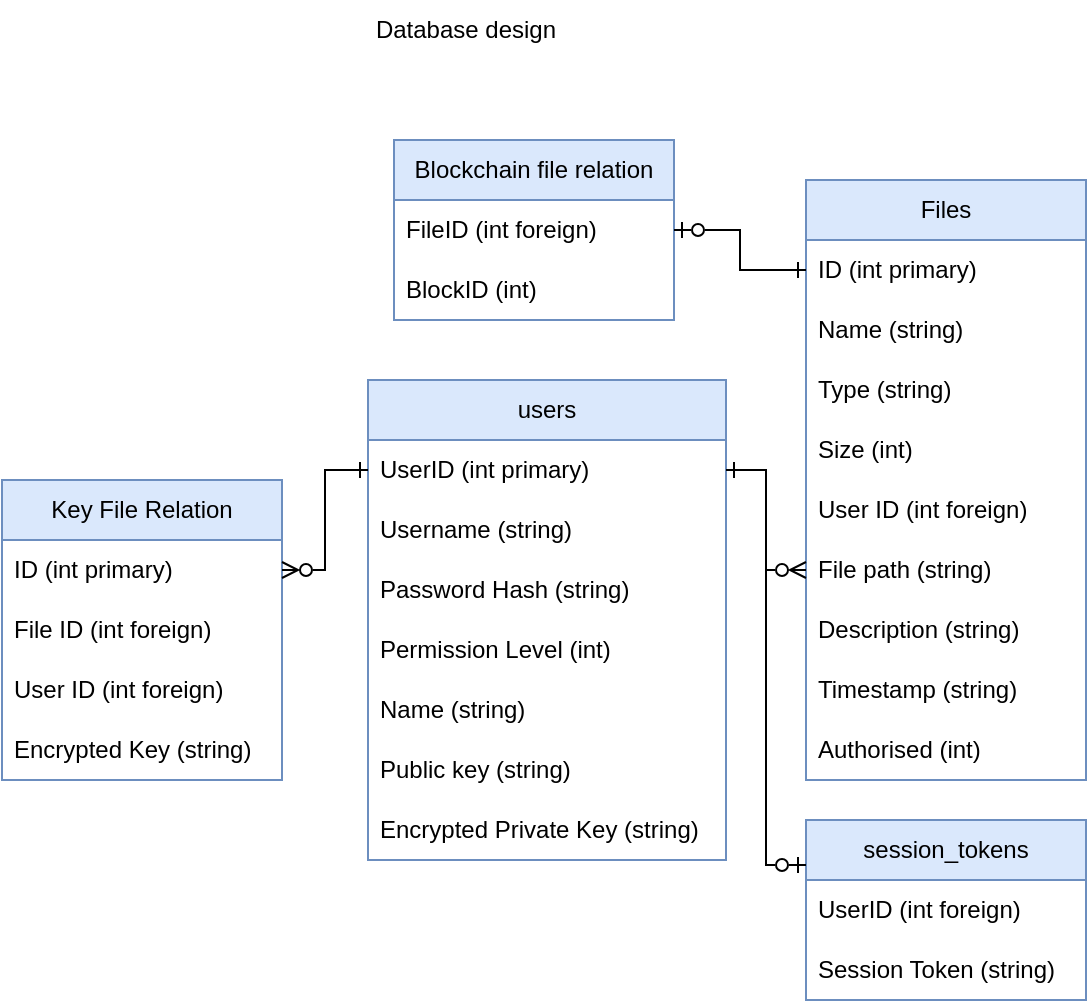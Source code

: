 <mxfile version="21.0.6" type="device"><diagram id="6q5gToxzA6vcq4fud8gJ" name="Page-1"><mxGraphModel dx="717" dy="497" grid="1" gridSize="10" guides="1" tooltips="1" connect="0" arrows="1" fold="1" page="0" pageScale="1" pageWidth="827" pageHeight="1169" math="0" shadow="0"><root><mxCell id="0"/><mxCell id="1" parent="0"/><mxCell id="9iAIOz_lNiTPPJUkatxm-1" value="Database design" style="text;html=1;strokeColor=none;fillColor=none;align=center;verticalAlign=middle;whiteSpace=wrap;rounded=0;" parent="1" vertex="1"><mxGeometry x="290" y="90" width="180" height="30" as="geometry"/></mxCell><mxCell id="9iAIOz_lNiTPPJUkatxm-2" value="users" style="swimlane;fontStyle=0;childLayout=stackLayout;horizontal=1;startSize=30;horizontalStack=0;resizeParent=1;resizeParentMax=0;resizeLast=0;collapsible=1;marginBottom=0;whiteSpace=wrap;html=1;fillColor=#dae8fc;strokeColor=#6c8ebf;" parent="1" vertex="1"><mxGeometry x="331" y="280" width="179" height="240" as="geometry"/></mxCell><mxCell id="9iAIOz_lNiTPPJUkatxm-3" value="UserID (int primary)" style="text;strokeColor=none;fillColor=none;align=left;verticalAlign=middle;spacingLeft=4;spacingRight=4;overflow=hidden;points=[[0,0.5],[1,0.5]];portConstraint=eastwest;rotatable=0;whiteSpace=wrap;html=1;" parent="9iAIOz_lNiTPPJUkatxm-2" vertex="1"><mxGeometry y="30" width="179" height="30" as="geometry"/></mxCell><mxCell id="9iAIOz_lNiTPPJUkatxm-4" value="Username (string)" style="text;strokeColor=none;fillColor=none;align=left;verticalAlign=middle;spacingLeft=4;spacingRight=4;overflow=hidden;points=[[0,0.5],[1,0.5]];portConstraint=eastwest;rotatable=0;whiteSpace=wrap;html=1;" parent="9iAIOz_lNiTPPJUkatxm-2" vertex="1"><mxGeometry y="60" width="179" height="30" as="geometry"/></mxCell><mxCell id="9iAIOz_lNiTPPJUkatxm-5" value="Password Hash (string)" style="text;strokeColor=none;fillColor=none;align=left;verticalAlign=middle;spacingLeft=4;spacingRight=4;overflow=hidden;points=[[0,0.5],[1,0.5]];portConstraint=eastwest;rotatable=0;whiteSpace=wrap;html=1;" parent="9iAIOz_lNiTPPJUkatxm-2" vertex="1"><mxGeometry y="90" width="179" height="30" as="geometry"/></mxCell><mxCell id="K5-TiRlgJ55_WYAraz7T-2" value="Permission Level (int)" style="text;strokeColor=none;fillColor=none;align=left;verticalAlign=middle;spacingLeft=4;spacingRight=4;overflow=hidden;points=[[0,0.5],[1,0.5]];portConstraint=eastwest;rotatable=0;whiteSpace=wrap;html=1;" vertex="1" parent="9iAIOz_lNiTPPJUkatxm-2"><mxGeometry y="120" width="179" height="30" as="geometry"/></mxCell><mxCell id="9iAIOz_lNiTPPJUkatxm-6" value="Name (string)" style="text;strokeColor=none;fillColor=none;align=left;verticalAlign=middle;spacingLeft=4;spacingRight=4;overflow=hidden;points=[[0,0.5],[1,0.5]];portConstraint=eastwest;rotatable=0;whiteSpace=wrap;html=1;" parent="9iAIOz_lNiTPPJUkatxm-2" vertex="1"><mxGeometry y="150" width="179" height="30" as="geometry"/></mxCell><mxCell id="K5-TiRlgJ55_WYAraz7T-3" value="Public key (string)" style="text;strokeColor=none;fillColor=none;align=left;verticalAlign=middle;spacingLeft=4;spacingRight=4;overflow=hidden;points=[[0,0.5],[1,0.5]];portConstraint=eastwest;rotatable=0;whiteSpace=wrap;html=1;" vertex="1" parent="9iAIOz_lNiTPPJUkatxm-2"><mxGeometry y="180" width="179" height="30" as="geometry"/></mxCell><mxCell id="K5-TiRlgJ55_WYAraz7T-4" value="Encrypted Private Key (string)" style="text;strokeColor=none;fillColor=none;align=left;verticalAlign=middle;spacingLeft=4;spacingRight=4;overflow=hidden;points=[[0,0.5],[1,0.5]];portConstraint=eastwest;rotatable=0;whiteSpace=wrap;html=1;" vertex="1" parent="9iAIOz_lNiTPPJUkatxm-2"><mxGeometry y="210" width="179" height="30" as="geometry"/></mxCell><mxCell id="9iAIOz_lNiTPPJUkatxm-7" value="session_tokens" style="swimlane;fontStyle=0;childLayout=stackLayout;horizontal=1;startSize=30;horizontalStack=0;resizeParent=1;resizeParentMax=0;resizeLast=0;collapsible=1;marginBottom=0;whiteSpace=wrap;html=1;fillColor=#dae8fc;strokeColor=#6c8ebf;" parent="1" vertex="1"><mxGeometry x="550" y="500" width="140" height="90" as="geometry"/></mxCell><mxCell id="9iAIOz_lNiTPPJUkatxm-31" value="UserID (int foreign)" style="text;strokeColor=none;fillColor=none;align=left;verticalAlign=middle;spacingLeft=4;spacingRight=4;overflow=hidden;points=[[0,0.5],[1,0.5]];portConstraint=eastwest;rotatable=0;whiteSpace=wrap;html=1;" parent="9iAIOz_lNiTPPJUkatxm-7" vertex="1"><mxGeometry y="30" width="140" height="30" as="geometry"/></mxCell><mxCell id="9iAIOz_lNiTPPJUkatxm-9" value="Session Token (string)" style="text;strokeColor=none;fillColor=none;align=left;verticalAlign=middle;spacingLeft=4;spacingRight=4;overflow=hidden;points=[[0,0.5],[1,0.5]];portConstraint=eastwest;rotatable=0;whiteSpace=wrap;html=1;" parent="9iAIOz_lNiTPPJUkatxm-7" vertex="1"><mxGeometry y="60" width="140" height="30" as="geometry"/></mxCell><mxCell id="9iAIOz_lNiTPPJUkatxm-15" value="Files" style="swimlane;fontStyle=0;childLayout=stackLayout;horizontal=1;startSize=30;horizontalStack=0;resizeParent=1;resizeParentMax=0;resizeLast=0;collapsible=1;marginBottom=0;whiteSpace=wrap;html=1;fillColor=#dae8fc;strokeColor=#6c8ebf;" parent="1" vertex="1"><mxGeometry x="550" y="180" width="140" height="300" as="geometry"/></mxCell><mxCell id="9iAIOz_lNiTPPJUkatxm-16" value="ID (int primary)" style="text;strokeColor=none;fillColor=none;align=left;verticalAlign=middle;spacingLeft=4;spacingRight=4;overflow=hidden;points=[[0,0.5],[1,0.5]];portConstraint=eastwest;rotatable=0;whiteSpace=wrap;html=1;" parent="9iAIOz_lNiTPPJUkatxm-15" vertex="1"><mxGeometry y="30" width="140" height="30" as="geometry"/></mxCell><mxCell id="9iAIOz_lNiTPPJUkatxm-17" value="Name (string)" style="text;strokeColor=none;fillColor=none;align=left;verticalAlign=middle;spacingLeft=4;spacingRight=4;overflow=hidden;points=[[0,0.5],[1,0.5]];portConstraint=eastwest;rotatable=0;whiteSpace=wrap;html=1;" parent="9iAIOz_lNiTPPJUkatxm-15" vertex="1"><mxGeometry y="60" width="140" height="30" as="geometry"/></mxCell><mxCell id="K5-TiRlgJ55_WYAraz7T-5" value="Type (string)" style="text;strokeColor=none;fillColor=none;align=left;verticalAlign=middle;spacingLeft=4;spacingRight=4;overflow=hidden;points=[[0,0.5],[1,0.5]];portConstraint=eastwest;rotatable=0;whiteSpace=wrap;html=1;" vertex="1" parent="9iAIOz_lNiTPPJUkatxm-15"><mxGeometry y="90" width="140" height="30" as="geometry"/></mxCell><mxCell id="9iAIOz_lNiTPPJUkatxm-19" value="Size (int)" style="text;strokeColor=none;fillColor=none;align=left;verticalAlign=middle;spacingLeft=4;spacingRight=4;overflow=hidden;points=[[0,0.5],[1,0.5]];portConstraint=eastwest;rotatable=0;whiteSpace=wrap;html=1;" parent="9iAIOz_lNiTPPJUkatxm-15" vertex="1"><mxGeometry y="120" width="140" height="30" as="geometry"/></mxCell><mxCell id="9iAIOz_lNiTPPJUkatxm-20" value="User ID (int foreign)" style="text;strokeColor=none;fillColor=none;align=left;verticalAlign=middle;spacingLeft=4;spacingRight=4;overflow=hidden;points=[[0,0.5],[1,0.5]];portConstraint=eastwest;rotatable=0;whiteSpace=wrap;html=1;" parent="9iAIOz_lNiTPPJUkatxm-15" vertex="1"><mxGeometry y="150" width="140" height="30" as="geometry"/></mxCell><mxCell id="9iAIOz_lNiTPPJUkatxm-21" value="File path (string)" style="text;strokeColor=none;fillColor=none;align=left;verticalAlign=middle;spacingLeft=4;spacingRight=4;overflow=hidden;points=[[0,0.5],[1,0.5]];portConstraint=eastwest;rotatable=0;whiteSpace=wrap;html=1;" parent="9iAIOz_lNiTPPJUkatxm-15" vertex="1"><mxGeometry y="180" width="140" height="30" as="geometry"/></mxCell><mxCell id="K5-TiRlgJ55_WYAraz7T-7" value="Description (string)" style="text;strokeColor=none;fillColor=none;align=left;verticalAlign=middle;spacingLeft=4;spacingRight=4;overflow=hidden;points=[[0,0.5],[1,0.5]];portConstraint=eastwest;rotatable=0;whiteSpace=wrap;html=1;" vertex="1" parent="9iAIOz_lNiTPPJUkatxm-15"><mxGeometry y="210" width="140" height="30" as="geometry"/></mxCell><mxCell id="K5-TiRlgJ55_WYAraz7T-6" value="Timestamp (string)" style="text;strokeColor=none;fillColor=none;align=left;verticalAlign=middle;spacingLeft=4;spacingRight=4;overflow=hidden;points=[[0,0.5],[1,0.5]];portConstraint=eastwest;rotatable=0;whiteSpace=wrap;html=1;" vertex="1" parent="9iAIOz_lNiTPPJUkatxm-15"><mxGeometry y="240" width="140" height="30" as="geometry"/></mxCell><mxCell id="K5-TiRlgJ55_WYAraz7T-9" value="Authorised (int)" style="text;strokeColor=none;fillColor=none;align=left;verticalAlign=middle;spacingLeft=4;spacingRight=4;overflow=hidden;points=[[0,0.5],[1,0.5]];portConstraint=eastwest;rotatable=0;whiteSpace=wrap;html=1;" vertex="1" parent="9iAIOz_lNiTPPJUkatxm-15"><mxGeometry y="270" width="140" height="30" as="geometry"/></mxCell><mxCell id="9iAIOz_lNiTPPJUkatxm-22" value="Blockchain file relation" style="swimlane;fontStyle=0;childLayout=stackLayout;horizontal=1;startSize=30;horizontalStack=0;resizeParent=1;resizeParentMax=0;resizeLast=0;collapsible=1;marginBottom=0;whiteSpace=wrap;html=1;fillColor=#dae8fc;strokeColor=#6c8ebf;" parent="1" vertex="1"><mxGeometry x="344" y="160" width="140" height="90" as="geometry"/></mxCell><mxCell id="9iAIOz_lNiTPPJUkatxm-23" value="FileID (int foreign)" style="text;strokeColor=none;fillColor=none;align=left;verticalAlign=middle;spacingLeft=4;spacingRight=4;overflow=hidden;points=[[0,0.5],[1,0.5]];portConstraint=eastwest;rotatable=0;whiteSpace=wrap;html=1;" parent="9iAIOz_lNiTPPJUkatxm-22" vertex="1"><mxGeometry y="30" width="140" height="30" as="geometry"/></mxCell><mxCell id="9iAIOz_lNiTPPJUkatxm-24" value="BlockID (int)" style="text;strokeColor=none;fillColor=none;align=left;verticalAlign=middle;spacingLeft=4;spacingRight=4;overflow=hidden;points=[[0,0.5],[1,0.5]];portConstraint=eastwest;rotatable=0;whiteSpace=wrap;html=1;" parent="9iAIOz_lNiTPPJUkatxm-22" vertex="1"><mxGeometry y="60" width="140" height="30" as="geometry"/></mxCell><mxCell id="9iAIOz_lNiTPPJUkatxm-29" style="edgeStyle=orthogonalEdgeStyle;rounded=0;orthogonalLoop=1;jettySize=auto;html=1;entryX=0;entryY=0.5;entryDx=0;entryDy=0;startArrow=ERzeroToOne;startFill=0;endArrow=ERone;endFill=0;" parent="1" source="9iAIOz_lNiTPPJUkatxm-23" target="9iAIOz_lNiTPPJUkatxm-16" edge="1"><mxGeometry relative="1" as="geometry"/></mxCell><mxCell id="9iAIOz_lNiTPPJUkatxm-30" style="edgeStyle=orthogonalEdgeStyle;rounded=0;orthogonalLoop=1;jettySize=auto;html=1;entryX=0;entryY=0.5;entryDx=0;entryDy=0;startArrow=ERone;startFill=0;endArrow=ERzeroToMany;endFill=0;" parent="1" source="9iAIOz_lNiTPPJUkatxm-3" target="9iAIOz_lNiTPPJUkatxm-21" edge="1"><mxGeometry relative="1" as="geometry"/></mxCell><mxCell id="9iAIOz_lNiTPPJUkatxm-32" style="edgeStyle=orthogonalEdgeStyle;rounded=0;orthogonalLoop=1;jettySize=auto;html=1;exitX=1;exitY=0.5;exitDx=0;exitDy=0;entryX=0;entryY=0.25;entryDx=0;entryDy=0;startArrow=ERone;startFill=0;endArrow=ERzeroToOne;endFill=0;" parent="1" source="9iAIOz_lNiTPPJUkatxm-3" target="9iAIOz_lNiTPPJUkatxm-7" edge="1"><mxGeometry relative="1" as="geometry"><mxPoint x="540" y="445" as="targetPoint"/></mxGeometry></mxCell><mxCell id="9iAIOz_lNiTPPJUkatxm-33" value="Key File Relation" style="swimlane;fontStyle=0;childLayout=stackLayout;horizontal=1;startSize=30;horizontalStack=0;resizeParent=1;resizeParentMax=0;resizeLast=0;collapsible=1;marginBottom=0;whiteSpace=wrap;html=1;fillColor=#dae8fc;strokeColor=#6c8ebf;" parent="1" vertex="1"><mxGeometry x="148" y="330" width="140" height="150" as="geometry"/></mxCell><mxCell id="9iAIOz_lNiTPPJUkatxm-34" value="ID (int primary)" style="text;strokeColor=none;fillColor=none;align=left;verticalAlign=middle;spacingLeft=4;spacingRight=4;overflow=hidden;points=[[0,0.5],[1,0.5]];portConstraint=eastwest;rotatable=0;whiteSpace=wrap;html=1;" parent="9iAIOz_lNiTPPJUkatxm-33" vertex="1"><mxGeometry y="30" width="140" height="30" as="geometry"/></mxCell><mxCell id="9iAIOz_lNiTPPJUkatxm-35" value="File ID (int foreign)" style="text;strokeColor=none;fillColor=none;align=left;verticalAlign=middle;spacingLeft=4;spacingRight=4;overflow=hidden;points=[[0,0.5],[1,0.5]];portConstraint=eastwest;rotatable=0;whiteSpace=wrap;html=1;" parent="9iAIOz_lNiTPPJUkatxm-33" vertex="1"><mxGeometry y="60" width="140" height="30" as="geometry"/></mxCell><mxCell id="K5-TiRlgJ55_WYAraz7T-10" value="User ID (int foreign)" style="text;strokeColor=none;fillColor=none;align=left;verticalAlign=middle;spacingLeft=4;spacingRight=4;overflow=hidden;points=[[0,0.5],[1,0.5]];portConstraint=eastwest;rotatable=0;whiteSpace=wrap;html=1;" vertex="1" parent="9iAIOz_lNiTPPJUkatxm-33"><mxGeometry y="90" width="140" height="30" as="geometry"/></mxCell><mxCell id="K5-TiRlgJ55_WYAraz7T-11" value="Encrypted Key (string)" style="text;strokeColor=none;fillColor=none;align=left;verticalAlign=middle;spacingLeft=4;spacingRight=4;overflow=hidden;points=[[0,0.5],[1,0.5]];portConstraint=eastwest;rotatable=0;whiteSpace=wrap;html=1;" vertex="1" parent="9iAIOz_lNiTPPJUkatxm-33"><mxGeometry y="120" width="140" height="30" as="geometry"/></mxCell><mxCell id="9iAIOz_lNiTPPJUkatxm-39" style="edgeStyle=orthogonalEdgeStyle;rounded=0;orthogonalLoop=1;jettySize=auto;html=1;entryX=1;entryY=0.5;entryDx=0;entryDy=0;endArrow=ERzeroToMany;endFill=0;startArrow=ERone;startFill=0;" parent="1" source="9iAIOz_lNiTPPJUkatxm-3" target="9iAIOz_lNiTPPJUkatxm-34" edge="1"><mxGeometry relative="1" as="geometry"/></mxCell></root></mxGraphModel></diagram></mxfile>